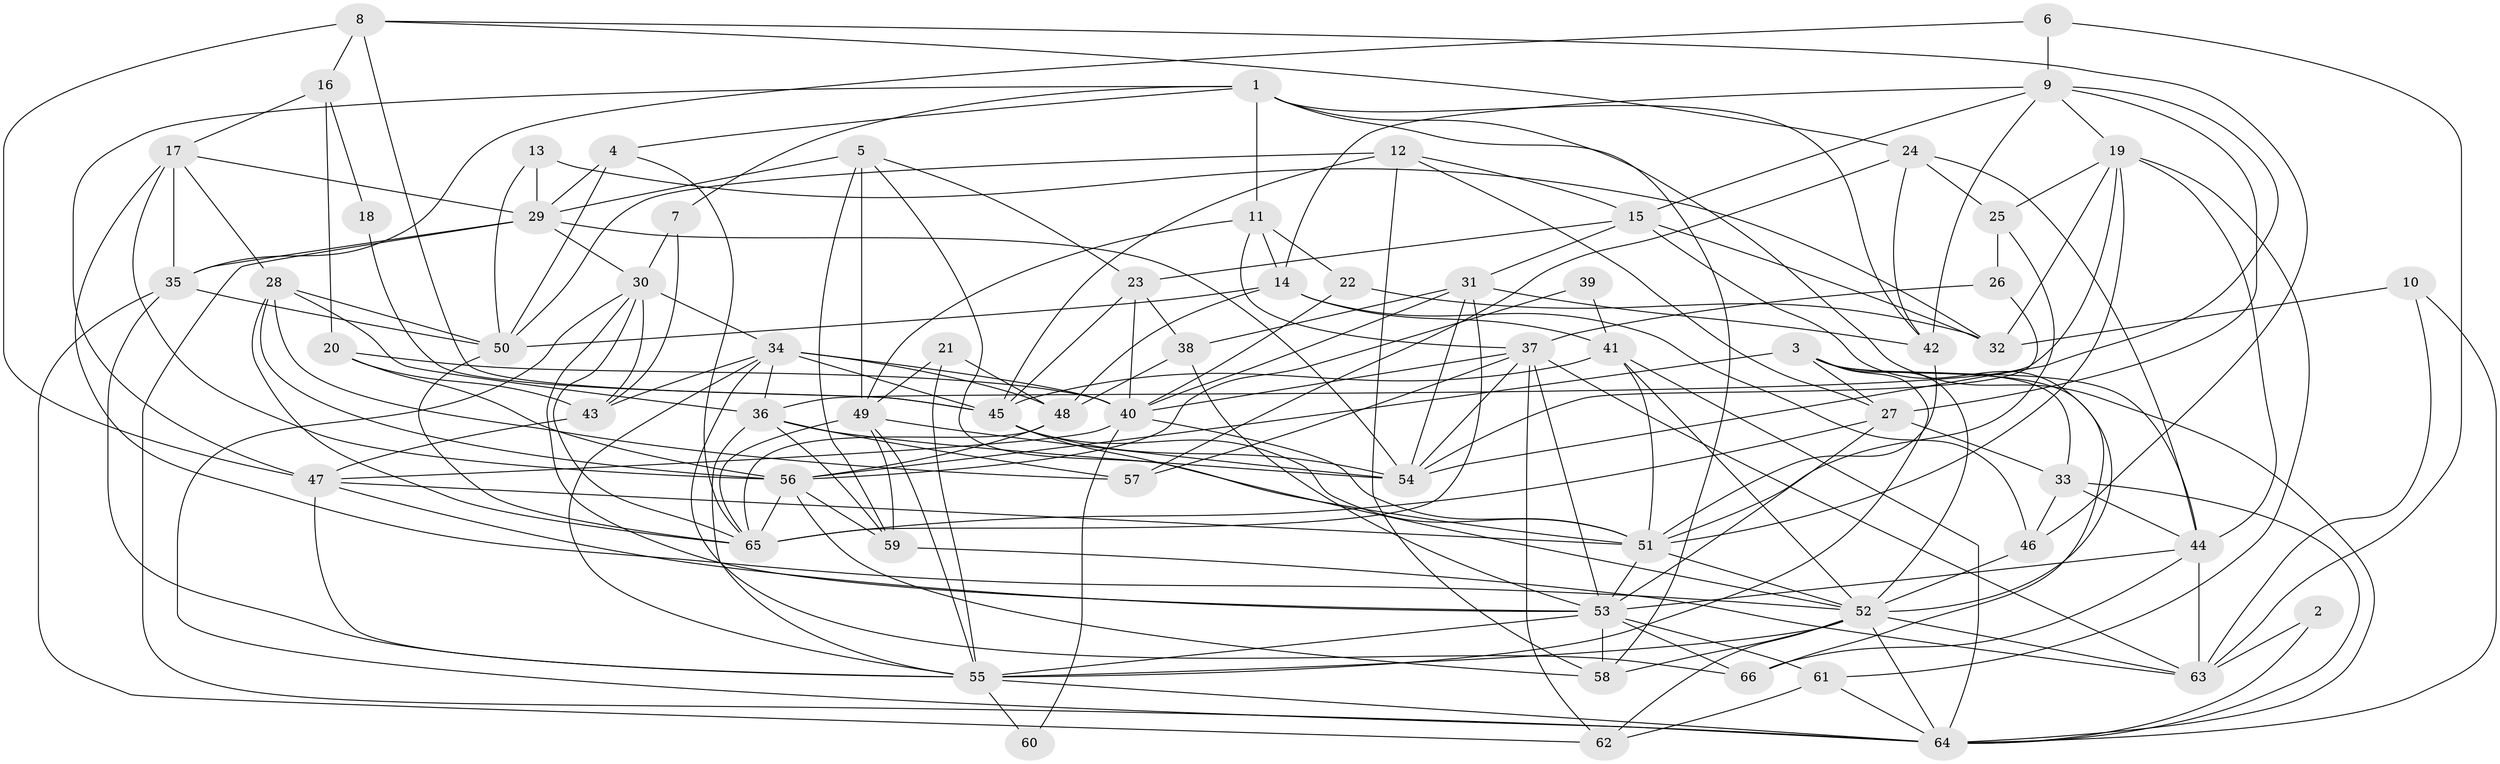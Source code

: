 // original degree distribution, {5: 0.17424242424242425, 8: 0.015151515151515152, 2: 0.13636363636363635, 4: 0.24242424242424243, 3: 0.2878787878787879, 6: 0.10606060606060606, 7: 0.03787878787878788}
// Generated by graph-tools (version 1.1) at 2025/50/03/09/25 03:50:12]
// undirected, 66 vertices, 191 edges
graph export_dot {
graph [start="1"]
  node [color=gray90,style=filled];
  1;
  2;
  3;
  4;
  5;
  6;
  7;
  8;
  9;
  10;
  11;
  12;
  13;
  14;
  15;
  16;
  17;
  18;
  19;
  20;
  21;
  22;
  23;
  24;
  25;
  26;
  27;
  28;
  29;
  30;
  31;
  32;
  33;
  34;
  35;
  36;
  37;
  38;
  39;
  40;
  41;
  42;
  43;
  44;
  45;
  46;
  47;
  48;
  49;
  50;
  51;
  52;
  53;
  54;
  55;
  56;
  57;
  58;
  59;
  60;
  61;
  62;
  63;
  64;
  65;
  66;
  1 -- 4 [weight=1.0];
  1 -- 7 [weight=1.0];
  1 -- 11 [weight=1.0];
  1 -- 42 [weight=1.0];
  1 -- 47 [weight=1.0];
  1 -- 58 [weight=1.0];
  1 -- 64 [weight=1.0];
  2 -- 63 [weight=1.0];
  2 -- 64 [weight=1.0];
  3 -- 27 [weight=1.0];
  3 -- 33 [weight=1.0];
  3 -- 44 [weight=1.0];
  3 -- 52 [weight=1.0];
  3 -- 55 [weight=1.0];
  3 -- 56 [weight=2.0];
  3 -- 66 [weight=1.0];
  4 -- 29 [weight=1.0];
  4 -- 50 [weight=1.0];
  4 -- 65 [weight=1.0];
  5 -- 23 [weight=1.0];
  5 -- 29 [weight=1.0];
  5 -- 49 [weight=1.0];
  5 -- 51 [weight=1.0];
  5 -- 59 [weight=1.0];
  6 -- 9 [weight=1.0];
  6 -- 35 [weight=1.0];
  6 -- 63 [weight=1.0];
  7 -- 30 [weight=1.0];
  7 -- 43 [weight=1.0];
  8 -- 16 [weight=1.0];
  8 -- 24 [weight=1.0];
  8 -- 45 [weight=1.0];
  8 -- 46 [weight=1.0];
  8 -- 47 [weight=2.0];
  9 -- 14 [weight=1.0];
  9 -- 15 [weight=1.0];
  9 -- 19 [weight=1.0];
  9 -- 27 [weight=1.0];
  9 -- 42 [weight=1.0];
  9 -- 54 [weight=1.0];
  10 -- 32 [weight=1.0];
  10 -- 63 [weight=1.0];
  10 -- 64 [weight=1.0];
  11 -- 14 [weight=1.0];
  11 -- 22 [weight=1.0];
  11 -- 37 [weight=1.0];
  11 -- 49 [weight=1.0];
  12 -- 15 [weight=1.0];
  12 -- 27 [weight=1.0];
  12 -- 45 [weight=1.0];
  12 -- 50 [weight=1.0];
  12 -- 58 [weight=1.0];
  13 -- 29 [weight=1.0];
  13 -- 32 [weight=1.0];
  13 -- 50 [weight=1.0];
  14 -- 41 [weight=1.0];
  14 -- 46 [weight=1.0];
  14 -- 48 [weight=1.0];
  14 -- 50 [weight=1.0];
  15 -- 23 [weight=1.0];
  15 -- 31 [weight=1.0];
  15 -- 32 [weight=1.0];
  15 -- 52 [weight=1.0];
  16 -- 17 [weight=1.0];
  16 -- 18 [weight=1.0];
  16 -- 20 [weight=1.0];
  17 -- 28 [weight=1.0];
  17 -- 29 [weight=1.0];
  17 -- 35 [weight=1.0];
  17 -- 52 [weight=2.0];
  17 -- 56 [weight=1.0];
  18 -- 45 [weight=1.0];
  19 -- 25 [weight=1.0];
  19 -- 32 [weight=1.0];
  19 -- 36 [weight=1.0];
  19 -- 44 [weight=1.0];
  19 -- 51 [weight=1.0];
  19 -- 61 [weight=1.0];
  20 -- 40 [weight=1.0];
  20 -- 43 [weight=1.0];
  20 -- 56 [weight=1.0];
  21 -- 48 [weight=1.0];
  21 -- 49 [weight=1.0];
  21 -- 55 [weight=1.0];
  22 -- 32 [weight=1.0];
  22 -- 40 [weight=1.0];
  23 -- 38 [weight=1.0];
  23 -- 40 [weight=1.0];
  23 -- 45 [weight=1.0];
  24 -- 25 [weight=1.0];
  24 -- 42 [weight=1.0];
  24 -- 44 [weight=1.0];
  24 -- 57 [weight=1.0];
  25 -- 26 [weight=1.0];
  25 -- 51 [weight=1.0];
  26 -- 37 [weight=1.0];
  26 -- 54 [weight=1.0];
  27 -- 33 [weight=1.0];
  27 -- 53 [weight=1.0];
  27 -- 65 [weight=1.0];
  28 -- 36 [weight=1.0];
  28 -- 50 [weight=1.0];
  28 -- 56 [weight=1.0];
  28 -- 57 [weight=1.0];
  28 -- 65 [weight=1.0];
  29 -- 30 [weight=1.0];
  29 -- 35 [weight=1.0];
  29 -- 54 [weight=1.0];
  29 -- 64 [weight=1.0];
  30 -- 34 [weight=1.0];
  30 -- 43 [weight=1.0];
  30 -- 53 [weight=1.0];
  30 -- 64 [weight=1.0];
  30 -- 65 [weight=1.0];
  31 -- 38 [weight=1.0];
  31 -- 40 [weight=1.0];
  31 -- 42 [weight=1.0];
  31 -- 54 [weight=1.0];
  31 -- 65 [weight=1.0];
  33 -- 44 [weight=1.0];
  33 -- 46 [weight=1.0];
  33 -- 64 [weight=1.0];
  34 -- 36 [weight=1.0];
  34 -- 40 [weight=1.0];
  34 -- 43 [weight=1.0];
  34 -- 45 [weight=1.0];
  34 -- 48 [weight=1.0];
  34 -- 55 [weight=1.0];
  34 -- 66 [weight=1.0];
  35 -- 50 [weight=1.0];
  35 -- 55 [weight=1.0];
  35 -- 62 [weight=1.0];
  36 -- 54 [weight=1.0];
  36 -- 55 [weight=1.0];
  36 -- 57 [weight=1.0];
  36 -- 59 [weight=1.0];
  37 -- 40 [weight=1.0];
  37 -- 53 [weight=1.0];
  37 -- 54 [weight=1.0];
  37 -- 57 [weight=1.0];
  37 -- 62 [weight=1.0];
  37 -- 63 [weight=1.0];
  38 -- 48 [weight=1.0];
  38 -- 53 [weight=1.0];
  39 -- 41 [weight=1.0];
  39 -- 56 [weight=1.0];
  40 -- 47 [weight=1.0];
  40 -- 51 [weight=1.0];
  40 -- 60 [weight=1.0];
  41 -- 45 [weight=1.0];
  41 -- 51 [weight=1.0];
  41 -- 52 [weight=1.0];
  41 -- 64 [weight=1.0];
  42 -- 51 [weight=1.0];
  43 -- 47 [weight=1.0];
  44 -- 53 [weight=1.0];
  44 -- 63 [weight=1.0];
  44 -- 66 [weight=1.0];
  45 -- 51 [weight=1.0];
  45 -- 52 [weight=1.0];
  45 -- 54 [weight=1.0];
  46 -- 52 [weight=2.0];
  47 -- 51 [weight=1.0];
  47 -- 53 [weight=1.0];
  47 -- 55 [weight=1.0];
  48 -- 56 [weight=1.0];
  48 -- 65 [weight=1.0];
  49 -- 54 [weight=1.0];
  49 -- 55 [weight=1.0];
  49 -- 59 [weight=1.0];
  49 -- 65 [weight=1.0];
  50 -- 65 [weight=1.0];
  51 -- 52 [weight=1.0];
  51 -- 53 [weight=1.0];
  52 -- 55 [weight=1.0];
  52 -- 58 [weight=1.0];
  52 -- 62 [weight=1.0];
  52 -- 63 [weight=1.0];
  52 -- 64 [weight=1.0];
  53 -- 55 [weight=1.0];
  53 -- 58 [weight=1.0];
  53 -- 61 [weight=1.0];
  53 -- 66 [weight=1.0];
  55 -- 60 [weight=1.0];
  55 -- 64 [weight=1.0];
  56 -- 58 [weight=1.0];
  56 -- 59 [weight=1.0];
  56 -- 65 [weight=1.0];
  59 -- 63 [weight=1.0];
  61 -- 62 [weight=1.0];
  61 -- 64 [weight=1.0];
}

